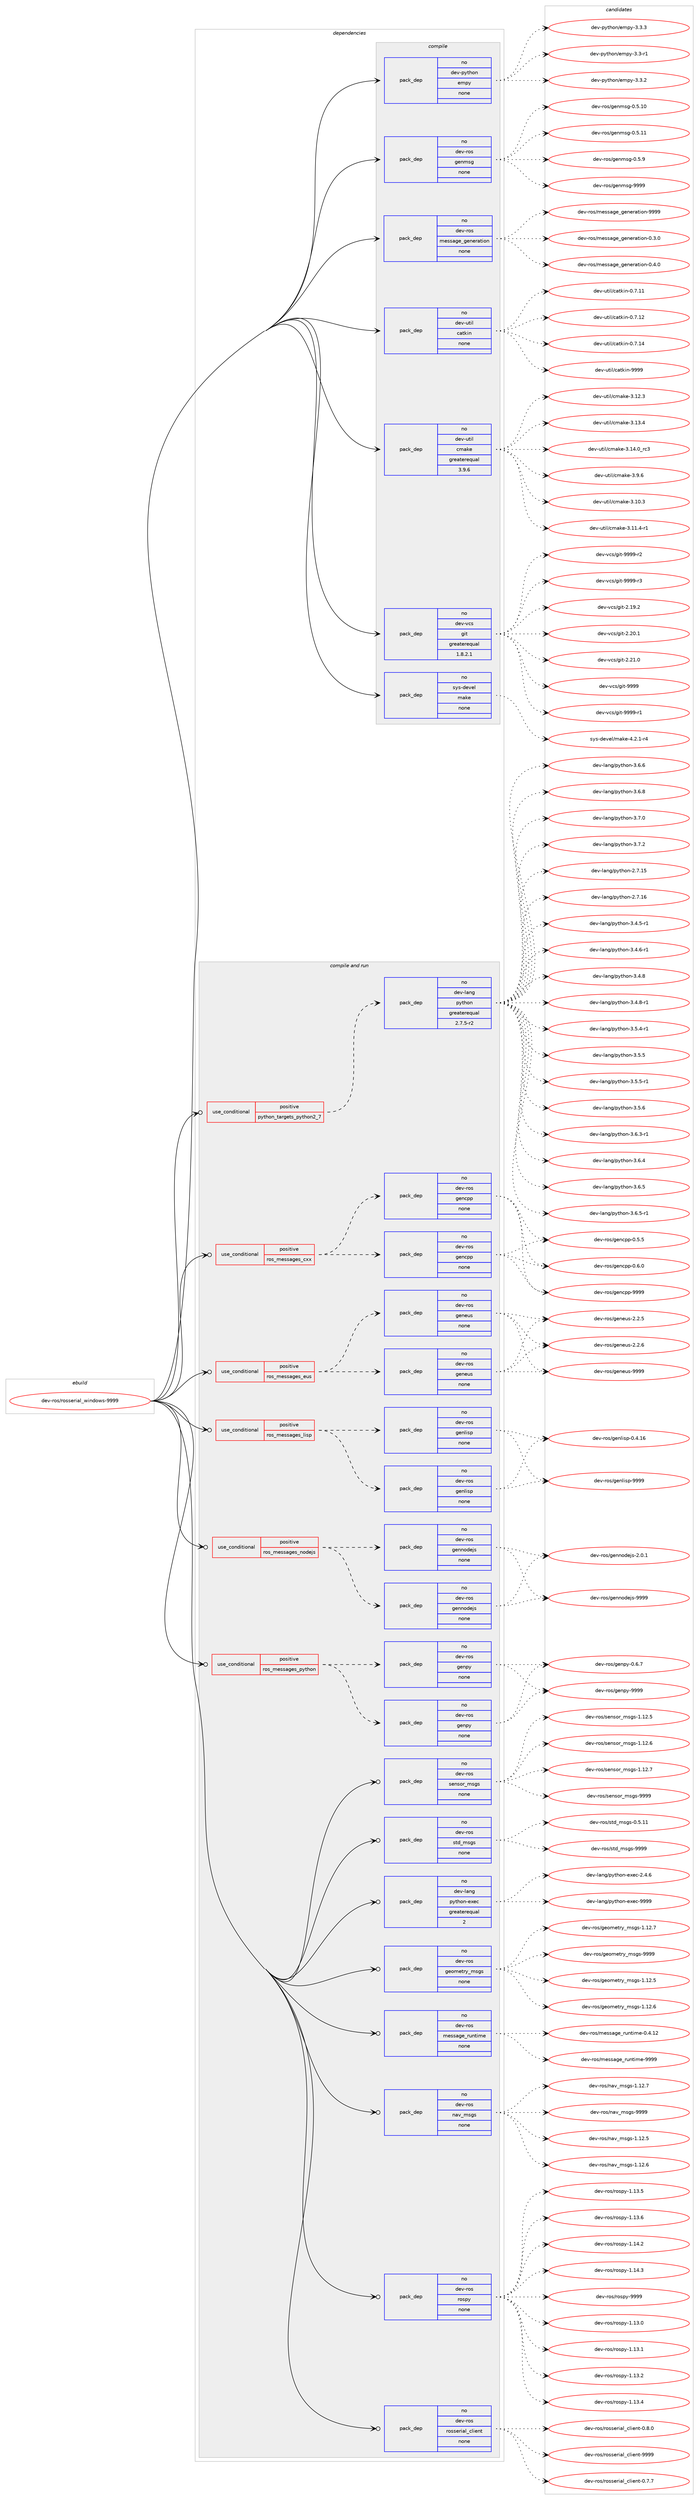 digraph prolog {

# *************
# Graph options
# *************

newrank=true;
concentrate=true;
compound=true;
graph [rankdir=LR,fontname=Helvetica,fontsize=10,ranksep=1.5];#, ranksep=2.5, nodesep=0.2];
edge  [arrowhead=vee];
node  [fontname=Helvetica,fontsize=10];

# **********
# The ebuild
# **********

subgraph cluster_leftcol {
color=gray;
rank=same;
label=<<i>ebuild</i>>;
id [label="dev-ros/rosserial_windows-9999", color=red, width=4, href="../dev-ros/rosserial_windows-9999.svg"];
}

# ****************
# The dependencies
# ****************

subgraph cluster_midcol {
color=gray;
label=<<i>dependencies</i>>;
subgraph cluster_compile {
fillcolor="#eeeeee";
style=filled;
label=<<i>compile</i>>;
subgraph pack1054244 {
dependency1467979 [label=<<TABLE BORDER="0" CELLBORDER="1" CELLSPACING="0" CELLPADDING="4" WIDTH="220"><TR><TD ROWSPAN="6" CELLPADDING="30">pack_dep</TD></TR><TR><TD WIDTH="110">no</TD></TR><TR><TD>dev-python</TD></TR><TR><TD>empy</TD></TR><TR><TD>none</TD></TR><TR><TD></TD></TR></TABLE>>, shape=none, color=blue];
}
id:e -> dependency1467979:w [weight=20,style="solid",arrowhead="vee"];
subgraph pack1054245 {
dependency1467980 [label=<<TABLE BORDER="0" CELLBORDER="1" CELLSPACING="0" CELLPADDING="4" WIDTH="220"><TR><TD ROWSPAN="6" CELLPADDING="30">pack_dep</TD></TR><TR><TD WIDTH="110">no</TD></TR><TR><TD>dev-ros</TD></TR><TR><TD>genmsg</TD></TR><TR><TD>none</TD></TR><TR><TD></TD></TR></TABLE>>, shape=none, color=blue];
}
id:e -> dependency1467980:w [weight=20,style="solid",arrowhead="vee"];
subgraph pack1054246 {
dependency1467981 [label=<<TABLE BORDER="0" CELLBORDER="1" CELLSPACING="0" CELLPADDING="4" WIDTH="220"><TR><TD ROWSPAN="6" CELLPADDING="30">pack_dep</TD></TR><TR><TD WIDTH="110">no</TD></TR><TR><TD>dev-ros</TD></TR><TR><TD>message_generation</TD></TR><TR><TD>none</TD></TR><TR><TD></TD></TR></TABLE>>, shape=none, color=blue];
}
id:e -> dependency1467981:w [weight=20,style="solid",arrowhead="vee"];
subgraph pack1054247 {
dependency1467982 [label=<<TABLE BORDER="0" CELLBORDER="1" CELLSPACING="0" CELLPADDING="4" WIDTH="220"><TR><TD ROWSPAN="6" CELLPADDING="30">pack_dep</TD></TR><TR><TD WIDTH="110">no</TD></TR><TR><TD>dev-util</TD></TR><TR><TD>catkin</TD></TR><TR><TD>none</TD></TR><TR><TD></TD></TR></TABLE>>, shape=none, color=blue];
}
id:e -> dependency1467982:w [weight=20,style="solid",arrowhead="vee"];
subgraph pack1054248 {
dependency1467983 [label=<<TABLE BORDER="0" CELLBORDER="1" CELLSPACING="0" CELLPADDING="4" WIDTH="220"><TR><TD ROWSPAN="6" CELLPADDING="30">pack_dep</TD></TR><TR><TD WIDTH="110">no</TD></TR><TR><TD>dev-util</TD></TR><TR><TD>cmake</TD></TR><TR><TD>greaterequal</TD></TR><TR><TD>3.9.6</TD></TR></TABLE>>, shape=none, color=blue];
}
id:e -> dependency1467983:w [weight=20,style="solid",arrowhead="vee"];
subgraph pack1054249 {
dependency1467984 [label=<<TABLE BORDER="0" CELLBORDER="1" CELLSPACING="0" CELLPADDING="4" WIDTH="220"><TR><TD ROWSPAN="6" CELLPADDING="30">pack_dep</TD></TR><TR><TD WIDTH="110">no</TD></TR><TR><TD>dev-vcs</TD></TR><TR><TD>git</TD></TR><TR><TD>greaterequal</TD></TR><TR><TD>1.8.2.1</TD></TR></TABLE>>, shape=none, color=blue];
}
id:e -> dependency1467984:w [weight=20,style="solid",arrowhead="vee"];
subgraph pack1054250 {
dependency1467985 [label=<<TABLE BORDER="0" CELLBORDER="1" CELLSPACING="0" CELLPADDING="4" WIDTH="220"><TR><TD ROWSPAN="6" CELLPADDING="30">pack_dep</TD></TR><TR><TD WIDTH="110">no</TD></TR><TR><TD>sys-devel</TD></TR><TR><TD>make</TD></TR><TR><TD>none</TD></TR><TR><TD></TD></TR></TABLE>>, shape=none, color=blue];
}
id:e -> dependency1467985:w [weight=20,style="solid",arrowhead="vee"];
}
subgraph cluster_compileandrun {
fillcolor="#eeeeee";
style=filled;
label=<<i>compile and run</i>>;
subgraph cond390345 {
dependency1467986 [label=<<TABLE BORDER="0" CELLBORDER="1" CELLSPACING="0" CELLPADDING="4"><TR><TD ROWSPAN="3" CELLPADDING="10">use_conditional</TD></TR><TR><TD>positive</TD></TR><TR><TD>python_targets_python2_7</TD></TR></TABLE>>, shape=none, color=red];
subgraph pack1054251 {
dependency1467987 [label=<<TABLE BORDER="0" CELLBORDER="1" CELLSPACING="0" CELLPADDING="4" WIDTH="220"><TR><TD ROWSPAN="6" CELLPADDING="30">pack_dep</TD></TR><TR><TD WIDTH="110">no</TD></TR><TR><TD>dev-lang</TD></TR><TR><TD>python</TD></TR><TR><TD>greaterequal</TD></TR><TR><TD>2.7.5-r2</TD></TR></TABLE>>, shape=none, color=blue];
}
dependency1467986:e -> dependency1467987:w [weight=20,style="dashed",arrowhead="vee"];
}
id:e -> dependency1467986:w [weight=20,style="solid",arrowhead="odotvee"];
subgraph cond390346 {
dependency1467988 [label=<<TABLE BORDER="0" CELLBORDER="1" CELLSPACING="0" CELLPADDING="4"><TR><TD ROWSPAN="3" CELLPADDING="10">use_conditional</TD></TR><TR><TD>positive</TD></TR><TR><TD>ros_messages_cxx</TD></TR></TABLE>>, shape=none, color=red];
subgraph pack1054252 {
dependency1467989 [label=<<TABLE BORDER="0" CELLBORDER="1" CELLSPACING="0" CELLPADDING="4" WIDTH="220"><TR><TD ROWSPAN="6" CELLPADDING="30">pack_dep</TD></TR><TR><TD WIDTH="110">no</TD></TR><TR><TD>dev-ros</TD></TR><TR><TD>gencpp</TD></TR><TR><TD>none</TD></TR><TR><TD></TD></TR></TABLE>>, shape=none, color=blue];
}
dependency1467988:e -> dependency1467989:w [weight=20,style="dashed",arrowhead="vee"];
subgraph pack1054253 {
dependency1467990 [label=<<TABLE BORDER="0" CELLBORDER="1" CELLSPACING="0" CELLPADDING="4" WIDTH="220"><TR><TD ROWSPAN="6" CELLPADDING="30">pack_dep</TD></TR><TR><TD WIDTH="110">no</TD></TR><TR><TD>dev-ros</TD></TR><TR><TD>gencpp</TD></TR><TR><TD>none</TD></TR><TR><TD></TD></TR></TABLE>>, shape=none, color=blue];
}
dependency1467988:e -> dependency1467990:w [weight=20,style="dashed",arrowhead="vee"];
}
id:e -> dependency1467988:w [weight=20,style="solid",arrowhead="odotvee"];
subgraph cond390347 {
dependency1467991 [label=<<TABLE BORDER="0" CELLBORDER="1" CELLSPACING="0" CELLPADDING="4"><TR><TD ROWSPAN="3" CELLPADDING="10">use_conditional</TD></TR><TR><TD>positive</TD></TR><TR><TD>ros_messages_eus</TD></TR></TABLE>>, shape=none, color=red];
subgraph pack1054254 {
dependency1467992 [label=<<TABLE BORDER="0" CELLBORDER="1" CELLSPACING="0" CELLPADDING="4" WIDTH="220"><TR><TD ROWSPAN="6" CELLPADDING="30">pack_dep</TD></TR><TR><TD WIDTH="110">no</TD></TR><TR><TD>dev-ros</TD></TR><TR><TD>geneus</TD></TR><TR><TD>none</TD></TR><TR><TD></TD></TR></TABLE>>, shape=none, color=blue];
}
dependency1467991:e -> dependency1467992:w [weight=20,style="dashed",arrowhead="vee"];
subgraph pack1054255 {
dependency1467993 [label=<<TABLE BORDER="0" CELLBORDER="1" CELLSPACING="0" CELLPADDING="4" WIDTH="220"><TR><TD ROWSPAN="6" CELLPADDING="30">pack_dep</TD></TR><TR><TD WIDTH="110">no</TD></TR><TR><TD>dev-ros</TD></TR><TR><TD>geneus</TD></TR><TR><TD>none</TD></TR><TR><TD></TD></TR></TABLE>>, shape=none, color=blue];
}
dependency1467991:e -> dependency1467993:w [weight=20,style="dashed",arrowhead="vee"];
}
id:e -> dependency1467991:w [weight=20,style="solid",arrowhead="odotvee"];
subgraph cond390348 {
dependency1467994 [label=<<TABLE BORDER="0" CELLBORDER="1" CELLSPACING="0" CELLPADDING="4"><TR><TD ROWSPAN="3" CELLPADDING="10">use_conditional</TD></TR><TR><TD>positive</TD></TR><TR><TD>ros_messages_lisp</TD></TR></TABLE>>, shape=none, color=red];
subgraph pack1054256 {
dependency1467995 [label=<<TABLE BORDER="0" CELLBORDER="1" CELLSPACING="0" CELLPADDING="4" WIDTH="220"><TR><TD ROWSPAN="6" CELLPADDING="30">pack_dep</TD></TR><TR><TD WIDTH="110">no</TD></TR><TR><TD>dev-ros</TD></TR><TR><TD>genlisp</TD></TR><TR><TD>none</TD></TR><TR><TD></TD></TR></TABLE>>, shape=none, color=blue];
}
dependency1467994:e -> dependency1467995:w [weight=20,style="dashed",arrowhead="vee"];
subgraph pack1054257 {
dependency1467996 [label=<<TABLE BORDER="0" CELLBORDER="1" CELLSPACING="0" CELLPADDING="4" WIDTH="220"><TR><TD ROWSPAN="6" CELLPADDING="30">pack_dep</TD></TR><TR><TD WIDTH="110">no</TD></TR><TR><TD>dev-ros</TD></TR><TR><TD>genlisp</TD></TR><TR><TD>none</TD></TR><TR><TD></TD></TR></TABLE>>, shape=none, color=blue];
}
dependency1467994:e -> dependency1467996:w [weight=20,style="dashed",arrowhead="vee"];
}
id:e -> dependency1467994:w [weight=20,style="solid",arrowhead="odotvee"];
subgraph cond390349 {
dependency1467997 [label=<<TABLE BORDER="0" CELLBORDER="1" CELLSPACING="0" CELLPADDING="4"><TR><TD ROWSPAN="3" CELLPADDING="10">use_conditional</TD></TR><TR><TD>positive</TD></TR><TR><TD>ros_messages_nodejs</TD></TR></TABLE>>, shape=none, color=red];
subgraph pack1054258 {
dependency1467998 [label=<<TABLE BORDER="0" CELLBORDER="1" CELLSPACING="0" CELLPADDING="4" WIDTH="220"><TR><TD ROWSPAN="6" CELLPADDING="30">pack_dep</TD></TR><TR><TD WIDTH="110">no</TD></TR><TR><TD>dev-ros</TD></TR><TR><TD>gennodejs</TD></TR><TR><TD>none</TD></TR><TR><TD></TD></TR></TABLE>>, shape=none, color=blue];
}
dependency1467997:e -> dependency1467998:w [weight=20,style="dashed",arrowhead="vee"];
subgraph pack1054259 {
dependency1467999 [label=<<TABLE BORDER="0" CELLBORDER="1" CELLSPACING="0" CELLPADDING="4" WIDTH="220"><TR><TD ROWSPAN="6" CELLPADDING="30">pack_dep</TD></TR><TR><TD WIDTH="110">no</TD></TR><TR><TD>dev-ros</TD></TR><TR><TD>gennodejs</TD></TR><TR><TD>none</TD></TR><TR><TD></TD></TR></TABLE>>, shape=none, color=blue];
}
dependency1467997:e -> dependency1467999:w [weight=20,style="dashed",arrowhead="vee"];
}
id:e -> dependency1467997:w [weight=20,style="solid",arrowhead="odotvee"];
subgraph cond390350 {
dependency1468000 [label=<<TABLE BORDER="0" CELLBORDER="1" CELLSPACING="0" CELLPADDING="4"><TR><TD ROWSPAN="3" CELLPADDING="10">use_conditional</TD></TR><TR><TD>positive</TD></TR><TR><TD>ros_messages_python</TD></TR></TABLE>>, shape=none, color=red];
subgraph pack1054260 {
dependency1468001 [label=<<TABLE BORDER="0" CELLBORDER="1" CELLSPACING="0" CELLPADDING="4" WIDTH="220"><TR><TD ROWSPAN="6" CELLPADDING="30">pack_dep</TD></TR><TR><TD WIDTH="110">no</TD></TR><TR><TD>dev-ros</TD></TR><TR><TD>genpy</TD></TR><TR><TD>none</TD></TR><TR><TD></TD></TR></TABLE>>, shape=none, color=blue];
}
dependency1468000:e -> dependency1468001:w [weight=20,style="dashed",arrowhead="vee"];
subgraph pack1054261 {
dependency1468002 [label=<<TABLE BORDER="0" CELLBORDER="1" CELLSPACING="0" CELLPADDING="4" WIDTH="220"><TR><TD ROWSPAN="6" CELLPADDING="30">pack_dep</TD></TR><TR><TD WIDTH="110">no</TD></TR><TR><TD>dev-ros</TD></TR><TR><TD>genpy</TD></TR><TR><TD>none</TD></TR><TR><TD></TD></TR></TABLE>>, shape=none, color=blue];
}
dependency1468000:e -> dependency1468002:w [weight=20,style="dashed",arrowhead="vee"];
}
id:e -> dependency1468000:w [weight=20,style="solid",arrowhead="odotvee"];
subgraph pack1054262 {
dependency1468003 [label=<<TABLE BORDER="0" CELLBORDER="1" CELLSPACING="0" CELLPADDING="4" WIDTH="220"><TR><TD ROWSPAN="6" CELLPADDING="30">pack_dep</TD></TR><TR><TD WIDTH="110">no</TD></TR><TR><TD>dev-lang</TD></TR><TR><TD>python-exec</TD></TR><TR><TD>greaterequal</TD></TR><TR><TD>2</TD></TR></TABLE>>, shape=none, color=blue];
}
id:e -> dependency1468003:w [weight=20,style="solid",arrowhead="odotvee"];
subgraph pack1054263 {
dependency1468004 [label=<<TABLE BORDER="0" CELLBORDER="1" CELLSPACING="0" CELLPADDING="4" WIDTH="220"><TR><TD ROWSPAN="6" CELLPADDING="30">pack_dep</TD></TR><TR><TD WIDTH="110">no</TD></TR><TR><TD>dev-ros</TD></TR><TR><TD>geometry_msgs</TD></TR><TR><TD>none</TD></TR><TR><TD></TD></TR></TABLE>>, shape=none, color=blue];
}
id:e -> dependency1468004:w [weight=20,style="solid",arrowhead="odotvee"];
subgraph pack1054264 {
dependency1468005 [label=<<TABLE BORDER="0" CELLBORDER="1" CELLSPACING="0" CELLPADDING="4" WIDTH="220"><TR><TD ROWSPAN="6" CELLPADDING="30">pack_dep</TD></TR><TR><TD WIDTH="110">no</TD></TR><TR><TD>dev-ros</TD></TR><TR><TD>message_runtime</TD></TR><TR><TD>none</TD></TR><TR><TD></TD></TR></TABLE>>, shape=none, color=blue];
}
id:e -> dependency1468005:w [weight=20,style="solid",arrowhead="odotvee"];
subgraph pack1054265 {
dependency1468006 [label=<<TABLE BORDER="0" CELLBORDER="1" CELLSPACING="0" CELLPADDING="4" WIDTH="220"><TR><TD ROWSPAN="6" CELLPADDING="30">pack_dep</TD></TR><TR><TD WIDTH="110">no</TD></TR><TR><TD>dev-ros</TD></TR><TR><TD>nav_msgs</TD></TR><TR><TD>none</TD></TR><TR><TD></TD></TR></TABLE>>, shape=none, color=blue];
}
id:e -> dependency1468006:w [weight=20,style="solid",arrowhead="odotvee"];
subgraph pack1054266 {
dependency1468007 [label=<<TABLE BORDER="0" CELLBORDER="1" CELLSPACING="0" CELLPADDING="4" WIDTH="220"><TR><TD ROWSPAN="6" CELLPADDING="30">pack_dep</TD></TR><TR><TD WIDTH="110">no</TD></TR><TR><TD>dev-ros</TD></TR><TR><TD>rospy</TD></TR><TR><TD>none</TD></TR><TR><TD></TD></TR></TABLE>>, shape=none, color=blue];
}
id:e -> dependency1468007:w [weight=20,style="solid",arrowhead="odotvee"];
subgraph pack1054267 {
dependency1468008 [label=<<TABLE BORDER="0" CELLBORDER="1" CELLSPACING="0" CELLPADDING="4" WIDTH="220"><TR><TD ROWSPAN="6" CELLPADDING="30">pack_dep</TD></TR><TR><TD WIDTH="110">no</TD></TR><TR><TD>dev-ros</TD></TR><TR><TD>rosserial_client</TD></TR><TR><TD>none</TD></TR><TR><TD></TD></TR></TABLE>>, shape=none, color=blue];
}
id:e -> dependency1468008:w [weight=20,style="solid",arrowhead="odotvee"];
subgraph pack1054268 {
dependency1468009 [label=<<TABLE BORDER="0" CELLBORDER="1" CELLSPACING="0" CELLPADDING="4" WIDTH="220"><TR><TD ROWSPAN="6" CELLPADDING="30">pack_dep</TD></TR><TR><TD WIDTH="110">no</TD></TR><TR><TD>dev-ros</TD></TR><TR><TD>sensor_msgs</TD></TR><TR><TD>none</TD></TR><TR><TD></TD></TR></TABLE>>, shape=none, color=blue];
}
id:e -> dependency1468009:w [weight=20,style="solid",arrowhead="odotvee"];
subgraph pack1054269 {
dependency1468010 [label=<<TABLE BORDER="0" CELLBORDER="1" CELLSPACING="0" CELLPADDING="4" WIDTH="220"><TR><TD ROWSPAN="6" CELLPADDING="30">pack_dep</TD></TR><TR><TD WIDTH="110">no</TD></TR><TR><TD>dev-ros</TD></TR><TR><TD>std_msgs</TD></TR><TR><TD>none</TD></TR><TR><TD></TD></TR></TABLE>>, shape=none, color=blue];
}
id:e -> dependency1468010:w [weight=20,style="solid",arrowhead="odotvee"];
}
subgraph cluster_run {
fillcolor="#eeeeee";
style=filled;
label=<<i>run</i>>;
}
}

# **************
# The candidates
# **************

subgraph cluster_choices {
rank=same;
color=gray;
label=<<i>candidates</i>>;

subgraph choice1054244 {
color=black;
nodesep=1;
choice1001011184511212111610411111047101109112121455146514511449 [label="dev-python/empy-3.3-r1", color=red, width=4,href="../dev-python/empy-3.3-r1.svg"];
choice1001011184511212111610411111047101109112121455146514650 [label="dev-python/empy-3.3.2", color=red, width=4,href="../dev-python/empy-3.3.2.svg"];
choice1001011184511212111610411111047101109112121455146514651 [label="dev-python/empy-3.3.3", color=red, width=4,href="../dev-python/empy-3.3.3.svg"];
dependency1467979:e -> choice1001011184511212111610411111047101109112121455146514511449:w [style=dotted,weight="100"];
dependency1467979:e -> choice1001011184511212111610411111047101109112121455146514650:w [style=dotted,weight="100"];
dependency1467979:e -> choice1001011184511212111610411111047101109112121455146514651:w [style=dotted,weight="100"];
}
subgraph choice1054245 {
color=black;
nodesep=1;
choice100101118451141111154710310111010911510345484653464948 [label="dev-ros/genmsg-0.5.10", color=red, width=4,href="../dev-ros/genmsg-0.5.10.svg"];
choice100101118451141111154710310111010911510345484653464949 [label="dev-ros/genmsg-0.5.11", color=red, width=4,href="../dev-ros/genmsg-0.5.11.svg"];
choice1001011184511411111547103101110109115103454846534657 [label="dev-ros/genmsg-0.5.9", color=red, width=4,href="../dev-ros/genmsg-0.5.9.svg"];
choice10010111845114111115471031011101091151034557575757 [label="dev-ros/genmsg-9999", color=red, width=4,href="../dev-ros/genmsg-9999.svg"];
dependency1467980:e -> choice100101118451141111154710310111010911510345484653464948:w [style=dotted,weight="100"];
dependency1467980:e -> choice100101118451141111154710310111010911510345484653464949:w [style=dotted,weight="100"];
dependency1467980:e -> choice1001011184511411111547103101110109115103454846534657:w [style=dotted,weight="100"];
dependency1467980:e -> choice10010111845114111115471031011101091151034557575757:w [style=dotted,weight="100"];
}
subgraph choice1054246 {
color=black;
nodesep=1;
choice1001011184511411111547109101115115971031019510310111010111497116105111110454846514648 [label="dev-ros/message_generation-0.3.0", color=red, width=4,href="../dev-ros/message_generation-0.3.0.svg"];
choice1001011184511411111547109101115115971031019510310111010111497116105111110454846524648 [label="dev-ros/message_generation-0.4.0", color=red, width=4,href="../dev-ros/message_generation-0.4.0.svg"];
choice10010111845114111115471091011151159710310195103101110101114971161051111104557575757 [label="dev-ros/message_generation-9999", color=red, width=4,href="../dev-ros/message_generation-9999.svg"];
dependency1467981:e -> choice1001011184511411111547109101115115971031019510310111010111497116105111110454846514648:w [style=dotted,weight="100"];
dependency1467981:e -> choice1001011184511411111547109101115115971031019510310111010111497116105111110454846524648:w [style=dotted,weight="100"];
dependency1467981:e -> choice10010111845114111115471091011151159710310195103101110101114971161051111104557575757:w [style=dotted,weight="100"];
}
subgraph choice1054247 {
color=black;
nodesep=1;
choice1001011184511711610510847999711610710511045484655464949 [label="dev-util/catkin-0.7.11", color=red, width=4,href="../dev-util/catkin-0.7.11.svg"];
choice1001011184511711610510847999711610710511045484655464950 [label="dev-util/catkin-0.7.12", color=red, width=4,href="../dev-util/catkin-0.7.12.svg"];
choice1001011184511711610510847999711610710511045484655464952 [label="dev-util/catkin-0.7.14", color=red, width=4,href="../dev-util/catkin-0.7.14.svg"];
choice100101118451171161051084799971161071051104557575757 [label="dev-util/catkin-9999", color=red, width=4,href="../dev-util/catkin-9999.svg"];
dependency1467982:e -> choice1001011184511711610510847999711610710511045484655464949:w [style=dotted,weight="100"];
dependency1467982:e -> choice1001011184511711610510847999711610710511045484655464950:w [style=dotted,weight="100"];
dependency1467982:e -> choice1001011184511711610510847999711610710511045484655464952:w [style=dotted,weight="100"];
dependency1467982:e -> choice100101118451171161051084799971161071051104557575757:w [style=dotted,weight="100"];
}
subgraph choice1054248 {
color=black;
nodesep=1;
choice1001011184511711610510847991099710710145514649484651 [label="dev-util/cmake-3.10.3", color=red, width=4,href="../dev-util/cmake-3.10.3.svg"];
choice10010111845117116105108479910997107101455146494946524511449 [label="dev-util/cmake-3.11.4-r1", color=red, width=4,href="../dev-util/cmake-3.11.4-r1.svg"];
choice1001011184511711610510847991099710710145514649504651 [label="dev-util/cmake-3.12.3", color=red, width=4,href="../dev-util/cmake-3.12.3.svg"];
choice1001011184511711610510847991099710710145514649514652 [label="dev-util/cmake-3.13.4", color=red, width=4,href="../dev-util/cmake-3.13.4.svg"];
choice1001011184511711610510847991099710710145514649524648951149951 [label="dev-util/cmake-3.14.0_rc3", color=red, width=4,href="../dev-util/cmake-3.14.0_rc3.svg"];
choice10010111845117116105108479910997107101455146574654 [label="dev-util/cmake-3.9.6", color=red, width=4,href="../dev-util/cmake-3.9.6.svg"];
dependency1467983:e -> choice1001011184511711610510847991099710710145514649484651:w [style=dotted,weight="100"];
dependency1467983:e -> choice10010111845117116105108479910997107101455146494946524511449:w [style=dotted,weight="100"];
dependency1467983:e -> choice1001011184511711610510847991099710710145514649504651:w [style=dotted,weight="100"];
dependency1467983:e -> choice1001011184511711610510847991099710710145514649514652:w [style=dotted,weight="100"];
dependency1467983:e -> choice1001011184511711610510847991099710710145514649524648951149951:w [style=dotted,weight="100"];
dependency1467983:e -> choice10010111845117116105108479910997107101455146574654:w [style=dotted,weight="100"];
}
subgraph choice1054249 {
color=black;
nodesep=1;
choice10010111845118991154710310511645504649574650 [label="dev-vcs/git-2.19.2", color=red, width=4,href="../dev-vcs/git-2.19.2.svg"];
choice10010111845118991154710310511645504650484649 [label="dev-vcs/git-2.20.1", color=red, width=4,href="../dev-vcs/git-2.20.1.svg"];
choice10010111845118991154710310511645504650494648 [label="dev-vcs/git-2.21.0", color=red, width=4,href="../dev-vcs/git-2.21.0.svg"];
choice1001011184511899115471031051164557575757 [label="dev-vcs/git-9999", color=red, width=4,href="../dev-vcs/git-9999.svg"];
choice10010111845118991154710310511645575757574511449 [label="dev-vcs/git-9999-r1", color=red, width=4,href="../dev-vcs/git-9999-r1.svg"];
choice10010111845118991154710310511645575757574511450 [label="dev-vcs/git-9999-r2", color=red, width=4,href="../dev-vcs/git-9999-r2.svg"];
choice10010111845118991154710310511645575757574511451 [label="dev-vcs/git-9999-r3", color=red, width=4,href="../dev-vcs/git-9999-r3.svg"];
dependency1467984:e -> choice10010111845118991154710310511645504649574650:w [style=dotted,weight="100"];
dependency1467984:e -> choice10010111845118991154710310511645504650484649:w [style=dotted,weight="100"];
dependency1467984:e -> choice10010111845118991154710310511645504650494648:w [style=dotted,weight="100"];
dependency1467984:e -> choice1001011184511899115471031051164557575757:w [style=dotted,weight="100"];
dependency1467984:e -> choice10010111845118991154710310511645575757574511449:w [style=dotted,weight="100"];
dependency1467984:e -> choice10010111845118991154710310511645575757574511450:w [style=dotted,weight="100"];
dependency1467984:e -> choice10010111845118991154710310511645575757574511451:w [style=dotted,weight="100"];
}
subgraph choice1054250 {
color=black;
nodesep=1;
choice1151211154510010111810110847109971071014552465046494511452 [label="sys-devel/make-4.2.1-r4", color=red, width=4,href="../sys-devel/make-4.2.1-r4.svg"];
dependency1467985:e -> choice1151211154510010111810110847109971071014552465046494511452:w [style=dotted,weight="100"];
}
subgraph choice1054251 {
color=black;
nodesep=1;
choice10010111845108971101034711212111610411111045504655464953 [label="dev-lang/python-2.7.15", color=red, width=4,href="../dev-lang/python-2.7.15.svg"];
choice10010111845108971101034711212111610411111045504655464954 [label="dev-lang/python-2.7.16", color=red, width=4,href="../dev-lang/python-2.7.16.svg"];
choice1001011184510897110103471121211161041111104551465246534511449 [label="dev-lang/python-3.4.5-r1", color=red, width=4,href="../dev-lang/python-3.4.5-r1.svg"];
choice1001011184510897110103471121211161041111104551465246544511449 [label="dev-lang/python-3.4.6-r1", color=red, width=4,href="../dev-lang/python-3.4.6-r1.svg"];
choice100101118451089711010347112121116104111110455146524656 [label="dev-lang/python-3.4.8", color=red, width=4,href="../dev-lang/python-3.4.8.svg"];
choice1001011184510897110103471121211161041111104551465246564511449 [label="dev-lang/python-3.4.8-r1", color=red, width=4,href="../dev-lang/python-3.4.8-r1.svg"];
choice1001011184510897110103471121211161041111104551465346524511449 [label="dev-lang/python-3.5.4-r1", color=red, width=4,href="../dev-lang/python-3.5.4-r1.svg"];
choice100101118451089711010347112121116104111110455146534653 [label="dev-lang/python-3.5.5", color=red, width=4,href="../dev-lang/python-3.5.5.svg"];
choice1001011184510897110103471121211161041111104551465346534511449 [label="dev-lang/python-3.5.5-r1", color=red, width=4,href="../dev-lang/python-3.5.5-r1.svg"];
choice100101118451089711010347112121116104111110455146534654 [label="dev-lang/python-3.5.6", color=red, width=4,href="../dev-lang/python-3.5.6.svg"];
choice1001011184510897110103471121211161041111104551465446514511449 [label="dev-lang/python-3.6.3-r1", color=red, width=4,href="../dev-lang/python-3.6.3-r1.svg"];
choice100101118451089711010347112121116104111110455146544652 [label="dev-lang/python-3.6.4", color=red, width=4,href="../dev-lang/python-3.6.4.svg"];
choice100101118451089711010347112121116104111110455146544653 [label="dev-lang/python-3.6.5", color=red, width=4,href="../dev-lang/python-3.6.5.svg"];
choice1001011184510897110103471121211161041111104551465446534511449 [label="dev-lang/python-3.6.5-r1", color=red, width=4,href="../dev-lang/python-3.6.5-r1.svg"];
choice100101118451089711010347112121116104111110455146544654 [label="dev-lang/python-3.6.6", color=red, width=4,href="../dev-lang/python-3.6.6.svg"];
choice100101118451089711010347112121116104111110455146544656 [label="dev-lang/python-3.6.8", color=red, width=4,href="../dev-lang/python-3.6.8.svg"];
choice100101118451089711010347112121116104111110455146554648 [label="dev-lang/python-3.7.0", color=red, width=4,href="../dev-lang/python-3.7.0.svg"];
choice100101118451089711010347112121116104111110455146554650 [label="dev-lang/python-3.7.2", color=red, width=4,href="../dev-lang/python-3.7.2.svg"];
dependency1467987:e -> choice10010111845108971101034711212111610411111045504655464953:w [style=dotted,weight="100"];
dependency1467987:e -> choice10010111845108971101034711212111610411111045504655464954:w [style=dotted,weight="100"];
dependency1467987:e -> choice1001011184510897110103471121211161041111104551465246534511449:w [style=dotted,weight="100"];
dependency1467987:e -> choice1001011184510897110103471121211161041111104551465246544511449:w [style=dotted,weight="100"];
dependency1467987:e -> choice100101118451089711010347112121116104111110455146524656:w [style=dotted,weight="100"];
dependency1467987:e -> choice1001011184510897110103471121211161041111104551465246564511449:w [style=dotted,weight="100"];
dependency1467987:e -> choice1001011184510897110103471121211161041111104551465346524511449:w [style=dotted,weight="100"];
dependency1467987:e -> choice100101118451089711010347112121116104111110455146534653:w [style=dotted,weight="100"];
dependency1467987:e -> choice1001011184510897110103471121211161041111104551465346534511449:w [style=dotted,weight="100"];
dependency1467987:e -> choice100101118451089711010347112121116104111110455146534654:w [style=dotted,weight="100"];
dependency1467987:e -> choice1001011184510897110103471121211161041111104551465446514511449:w [style=dotted,weight="100"];
dependency1467987:e -> choice100101118451089711010347112121116104111110455146544652:w [style=dotted,weight="100"];
dependency1467987:e -> choice100101118451089711010347112121116104111110455146544653:w [style=dotted,weight="100"];
dependency1467987:e -> choice1001011184510897110103471121211161041111104551465446534511449:w [style=dotted,weight="100"];
dependency1467987:e -> choice100101118451089711010347112121116104111110455146544654:w [style=dotted,weight="100"];
dependency1467987:e -> choice100101118451089711010347112121116104111110455146544656:w [style=dotted,weight="100"];
dependency1467987:e -> choice100101118451089711010347112121116104111110455146554648:w [style=dotted,weight="100"];
dependency1467987:e -> choice100101118451089711010347112121116104111110455146554650:w [style=dotted,weight="100"];
}
subgraph choice1054252 {
color=black;
nodesep=1;
choice100101118451141111154710310111099112112454846534653 [label="dev-ros/gencpp-0.5.5", color=red, width=4,href="../dev-ros/gencpp-0.5.5.svg"];
choice100101118451141111154710310111099112112454846544648 [label="dev-ros/gencpp-0.6.0", color=red, width=4,href="../dev-ros/gencpp-0.6.0.svg"];
choice1001011184511411111547103101110991121124557575757 [label="dev-ros/gencpp-9999", color=red, width=4,href="../dev-ros/gencpp-9999.svg"];
dependency1467989:e -> choice100101118451141111154710310111099112112454846534653:w [style=dotted,weight="100"];
dependency1467989:e -> choice100101118451141111154710310111099112112454846544648:w [style=dotted,weight="100"];
dependency1467989:e -> choice1001011184511411111547103101110991121124557575757:w [style=dotted,weight="100"];
}
subgraph choice1054253 {
color=black;
nodesep=1;
choice100101118451141111154710310111099112112454846534653 [label="dev-ros/gencpp-0.5.5", color=red, width=4,href="../dev-ros/gencpp-0.5.5.svg"];
choice100101118451141111154710310111099112112454846544648 [label="dev-ros/gencpp-0.6.0", color=red, width=4,href="../dev-ros/gencpp-0.6.0.svg"];
choice1001011184511411111547103101110991121124557575757 [label="dev-ros/gencpp-9999", color=red, width=4,href="../dev-ros/gencpp-9999.svg"];
dependency1467990:e -> choice100101118451141111154710310111099112112454846534653:w [style=dotted,weight="100"];
dependency1467990:e -> choice100101118451141111154710310111099112112454846544648:w [style=dotted,weight="100"];
dependency1467990:e -> choice1001011184511411111547103101110991121124557575757:w [style=dotted,weight="100"];
}
subgraph choice1054254 {
color=black;
nodesep=1;
choice1001011184511411111547103101110101117115455046504653 [label="dev-ros/geneus-2.2.5", color=red, width=4,href="../dev-ros/geneus-2.2.5.svg"];
choice1001011184511411111547103101110101117115455046504654 [label="dev-ros/geneus-2.2.6", color=red, width=4,href="../dev-ros/geneus-2.2.6.svg"];
choice10010111845114111115471031011101011171154557575757 [label="dev-ros/geneus-9999", color=red, width=4,href="../dev-ros/geneus-9999.svg"];
dependency1467992:e -> choice1001011184511411111547103101110101117115455046504653:w [style=dotted,weight="100"];
dependency1467992:e -> choice1001011184511411111547103101110101117115455046504654:w [style=dotted,weight="100"];
dependency1467992:e -> choice10010111845114111115471031011101011171154557575757:w [style=dotted,weight="100"];
}
subgraph choice1054255 {
color=black;
nodesep=1;
choice1001011184511411111547103101110101117115455046504653 [label="dev-ros/geneus-2.2.5", color=red, width=4,href="../dev-ros/geneus-2.2.5.svg"];
choice1001011184511411111547103101110101117115455046504654 [label="dev-ros/geneus-2.2.6", color=red, width=4,href="../dev-ros/geneus-2.2.6.svg"];
choice10010111845114111115471031011101011171154557575757 [label="dev-ros/geneus-9999", color=red, width=4,href="../dev-ros/geneus-9999.svg"];
dependency1467993:e -> choice1001011184511411111547103101110101117115455046504653:w [style=dotted,weight="100"];
dependency1467993:e -> choice1001011184511411111547103101110101117115455046504654:w [style=dotted,weight="100"];
dependency1467993:e -> choice10010111845114111115471031011101011171154557575757:w [style=dotted,weight="100"];
}
subgraph choice1054256 {
color=black;
nodesep=1;
choice100101118451141111154710310111010810511511245484652464954 [label="dev-ros/genlisp-0.4.16", color=red, width=4,href="../dev-ros/genlisp-0.4.16.svg"];
choice10010111845114111115471031011101081051151124557575757 [label="dev-ros/genlisp-9999", color=red, width=4,href="../dev-ros/genlisp-9999.svg"];
dependency1467995:e -> choice100101118451141111154710310111010810511511245484652464954:w [style=dotted,weight="100"];
dependency1467995:e -> choice10010111845114111115471031011101081051151124557575757:w [style=dotted,weight="100"];
}
subgraph choice1054257 {
color=black;
nodesep=1;
choice100101118451141111154710310111010810511511245484652464954 [label="dev-ros/genlisp-0.4.16", color=red, width=4,href="../dev-ros/genlisp-0.4.16.svg"];
choice10010111845114111115471031011101081051151124557575757 [label="dev-ros/genlisp-9999", color=red, width=4,href="../dev-ros/genlisp-9999.svg"];
dependency1467996:e -> choice100101118451141111154710310111010810511511245484652464954:w [style=dotted,weight="100"];
dependency1467996:e -> choice10010111845114111115471031011101081051151124557575757:w [style=dotted,weight="100"];
}
subgraph choice1054258 {
color=black;
nodesep=1;
choice1001011184511411111547103101110110111100101106115455046484649 [label="dev-ros/gennodejs-2.0.1", color=red, width=4,href="../dev-ros/gennodejs-2.0.1.svg"];
choice10010111845114111115471031011101101111001011061154557575757 [label="dev-ros/gennodejs-9999", color=red, width=4,href="../dev-ros/gennodejs-9999.svg"];
dependency1467998:e -> choice1001011184511411111547103101110110111100101106115455046484649:w [style=dotted,weight="100"];
dependency1467998:e -> choice10010111845114111115471031011101101111001011061154557575757:w [style=dotted,weight="100"];
}
subgraph choice1054259 {
color=black;
nodesep=1;
choice1001011184511411111547103101110110111100101106115455046484649 [label="dev-ros/gennodejs-2.0.1", color=red, width=4,href="../dev-ros/gennodejs-2.0.1.svg"];
choice10010111845114111115471031011101101111001011061154557575757 [label="dev-ros/gennodejs-9999", color=red, width=4,href="../dev-ros/gennodejs-9999.svg"];
dependency1467999:e -> choice1001011184511411111547103101110110111100101106115455046484649:w [style=dotted,weight="100"];
dependency1467999:e -> choice10010111845114111115471031011101101111001011061154557575757:w [style=dotted,weight="100"];
}
subgraph choice1054260 {
color=black;
nodesep=1;
choice1001011184511411111547103101110112121454846544655 [label="dev-ros/genpy-0.6.7", color=red, width=4,href="../dev-ros/genpy-0.6.7.svg"];
choice10010111845114111115471031011101121214557575757 [label="dev-ros/genpy-9999", color=red, width=4,href="../dev-ros/genpy-9999.svg"];
dependency1468001:e -> choice1001011184511411111547103101110112121454846544655:w [style=dotted,weight="100"];
dependency1468001:e -> choice10010111845114111115471031011101121214557575757:w [style=dotted,weight="100"];
}
subgraph choice1054261 {
color=black;
nodesep=1;
choice1001011184511411111547103101110112121454846544655 [label="dev-ros/genpy-0.6.7", color=red, width=4,href="../dev-ros/genpy-0.6.7.svg"];
choice10010111845114111115471031011101121214557575757 [label="dev-ros/genpy-9999", color=red, width=4,href="../dev-ros/genpy-9999.svg"];
dependency1468002:e -> choice1001011184511411111547103101110112121454846544655:w [style=dotted,weight="100"];
dependency1468002:e -> choice10010111845114111115471031011101121214557575757:w [style=dotted,weight="100"];
}
subgraph choice1054262 {
color=black;
nodesep=1;
choice1001011184510897110103471121211161041111104510112010199455046524654 [label="dev-lang/python-exec-2.4.6", color=red, width=4,href="../dev-lang/python-exec-2.4.6.svg"];
choice10010111845108971101034711212111610411111045101120101994557575757 [label="dev-lang/python-exec-9999", color=red, width=4,href="../dev-lang/python-exec-9999.svg"];
dependency1468003:e -> choice1001011184510897110103471121211161041111104510112010199455046524654:w [style=dotted,weight="100"];
dependency1468003:e -> choice10010111845108971101034711212111610411111045101120101994557575757:w [style=dotted,weight="100"];
}
subgraph choice1054263 {
color=black;
nodesep=1;
choice10010111845114111115471031011111091011161141219510911510311545494649504653 [label="dev-ros/geometry_msgs-1.12.5", color=red, width=4,href="../dev-ros/geometry_msgs-1.12.5.svg"];
choice10010111845114111115471031011111091011161141219510911510311545494649504654 [label="dev-ros/geometry_msgs-1.12.6", color=red, width=4,href="../dev-ros/geometry_msgs-1.12.6.svg"];
choice10010111845114111115471031011111091011161141219510911510311545494649504655 [label="dev-ros/geometry_msgs-1.12.7", color=red, width=4,href="../dev-ros/geometry_msgs-1.12.7.svg"];
choice1001011184511411111547103101111109101116114121951091151031154557575757 [label="dev-ros/geometry_msgs-9999", color=red, width=4,href="../dev-ros/geometry_msgs-9999.svg"];
dependency1468004:e -> choice10010111845114111115471031011111091011161141219510911510311545494649504653:w [style=dotted,weight="100"];
dependency1468004:e -> choice10010111845114111115471031011111091011161141219510911510311545494649504654:w [style=dotted,weight="100"];
dependency1468004:e -> choice10010111845114111115471031011111091011161141219510911510311545494649504655:w [style=dotted,weight="100"];
dependency1468004:e -> choice1001011184511411111547103101111109101116114121951091151031154557575757:w [style=dotted,weight="100"];
}
subgraph choice1054264 {
color=black;
nodesep=1;
choice1001011184511411111547109101115115971031019511411711011610510910145484652464950 [label="dev-ros/message_runtime-0.4.12", color=red, width=4,href="../dev-ros/message_runtime-0.4.12.svg"];
choice100101118451141111154710910111511597103101951141171101161051091014557575757 [label="dev-ros/message_runtime-9999", color=red, width=4,href="../dev-ros/message_runtime-9999.svg"];
dependency1468005:e -> choice1001011184511411111547109101115115971031019511411711011610510910145484652464950:w [style=dotted,weight="100"];
dependency1468005:e -> choice100101118451141111154710910111511597103101951141171101161051091014557575757:w [style=dotted,weight="100"];
}
subgraph choice1054265 {
color=black;
nodesep=1;
choice1001011184511411111547110971189510911510311545494649504653 [label="dev-ros/nav_msgs-1.12.5", color=red, width=4,href="../dev-ros/nav_msgs-1.12.5.svg"];
choice1001011184511411111547110971189510911510311545494649504654 [label="dev-ros/nav_msgs-1.12.6", color=red, width=4,href="../dev-ros/nav_msgs-1.12.6.svg"];
choice1001011184511411111547110971189510911510311545494649504655 [label="dev-ros/nav_msgs-1.12.7", color=red, width=4,href="../dev-ros/nav_msgs-1.12.7.svg"];
choice100101118451141111154711097118951091151031154557575757 [label="dev-ros/nav_msgs-9999", color=red, width=4,href="../dev-ros/nav_msgs-9999.svg"];
dependency1468006:e -> choice1001011184511411111547110971189510911510311545494649504653:w [style=dotted,weight="100"];
dependency1468006:e -> choice1001011184511411111547110971189510911510311545494649504654:w [style=dotted,weight="100"];
dependency1468006:e -> choice1001011184511411111547110971189510911510311545494649504655:w [style=dotted,weight="100"];
dependency1468006:e -> choice100101118451141111154711097118951091151031154557575757:w [style=dotted,weight="100"];
}
subgraph choice1054266 {
color=black;
nodesep=1;
choice100101118451141111154711411111511212145494649514648 [label="dev-ros/rospy-1.13.0", color=red, width=4,href="../dev-ros/rospy-1.13.0.svg"];
choice100101118451141111154711411111511212145494649514649 [label="dev-ros/rospy-1.13.1", color=red, width=4,href="../dev-ros/rospy-1.13.1.svg"];
choice100101118451141111154711411111511212145494649514650 [label="dev-ros/rospy-1.13.2", color=red, width=4,href="../dev-ros/rospy-1.13.2.svg"];
choice100101118451141111154711411111511212145494649514652 [label="dev-ros/rospy-1.13.4", color=red, width=4,href="../dev-ros/rospy-1.13.4.svg"];
choice100101118451141111154711411111511212145494649514653 [label="dev-ros/rospy-1.13.5", color=red, width=4,href="../dev-ros/rospy-1.13.5.svg"];
choice100101118451141111154711411111511212145494649514654 [label="dev-ros/rospy-1.13.6", color=red, width=4,href="../dev-ros/rospy-1.13.6.svg"];
choice100101118451141111154711411111511212145494649524650 [label="dev-ros/rospy-1.14.2", color=red, width=4,href="../dev-ros/rospy-1.14.2.svg"];
choice100101118451141111154711411111511212145494649524651 [label="dev-ros/rospy-1.14.3", color=red, width=4,href="../dev-ros/rospy-1.14.3.svg"];
choice10010111845114111115471141111151121214557575757 [label="dev-ros/rospy-9999", color=red, width=4,href="../dev-ros/rospy-9999.svg"];
dependency1468007:e -> choice100101118451141111154711411111511212145494649514648:w [style=dotted,weight="100"];
dependency1468007:e -> choice100101118451141111154711411111511212145494649514649:w [style=dotted,weight="100"];
dependency1468007:e -> choice100101118451141111154711411111511212145494649514650:w [style=dotted,weight="100"];
dependency1468007:e -> choice100101118451141111154711411111511212145494649514652:w [style=dotted,weight="100"];
dependency1468007:e -> choice100101118451141111154711411111511212145494649514653:w [style=dotted,weight="100"];
dependency1468007:e -> choice100101118451141111154711411111511212145494649514654:w [style=dotted,weight="100"];
dependency1468007:e -> choice100101118451141111154711411111511212145494649524650:w [style=dotted,weight="100"];
dependency1468007:e -> choice100101118451141111154711411111511212145494649524651:w [style=dotted,weight="100"];
dependency1468007:e -> choice10010111845114111115471141111151121214557575757:w [style=dotted,weight="100"];
}
subgraph choice1054267 {
color=black;
nodesep=1;
choice1001011184511411111547114111115115101114105971089599108105101110116454846554655 [label="dev-ros/rosserial_client-0.7.7", color=red, width=4,href="../dev-ros/rosserial_client-0.7.7.svg"];
choice1001011184511411111547114111115115101114105971089599108105101110116454846564648 [label="dev-ros/rosserial_client-0.8.0", color=red, width=4,href="../dev-ros/rosserial_client-0.8.0.svg"];
choice10010111845114111115471141111151151011141059710895991081051011101164557575757 [label="dev-ros/rosserial_client-9999", color=red, width=4,href="../dev-ros/rosserial_client-9999.svg"];
dependency1468008:e -> choice1001011184511411111547114111115115101114105971089599108105101110116454846554655:w [style=dotted,weight="100"];
dependency1468008:e -> choice1001011184511411111547114111115115101114105971089599108105101110116454846564648:w [style=dotted,weight="100"];
dependency1468008:e -> choice10010111845114111115471141111151151011141059710895991081051011101164557575757:w [style=dotted,weight="100"];
}
subgraph choice1054268 {
color=black;
nodesep=1;
choice10010111845114111115471151011101151111149510911510311545494649504653 [label="dev-ros/sensor_msgs-1.12.5", color=red, width=4,href="../dev-ros/sensor_msgs-1.12.5.svg"];
choice10010111845114111115471151011101151111149510911510311545494649504654 [label="dev-ros/sensor_msgs-1.12.6", color=red, width=4,href="../dev-ros/sensor_msgs-1.12.6.svg"];
choice10010111845114111115471151011101151111149510911510311545494649504655 [label="dev-ros/sensor_msgs-1.12.7", color=red, width=4,href="../dev-ros/sensor_msgs-1.12.7.svg"];
choice1001011184511411111547115101110115111114951091151031154557575757 [label="dev-ros/sensor_msgs-9999", color=red, width=4,href="../dev-ros/sensor_msgs-9999.svg"];
dependency1468009:e -> choice10010111845114111115471151011101151111149510911510311545494649504653:w [style=dotted,weight="100"];
dependency1468009:e -> choice10010111845114111115471151011101151111149510911510311545494649504654:w [style=dotted,weight="100"];
dependency1468009:e -> choice10010111845114111115471151011101151111149510911510311545494649504655:w [style=dotted,weight="100"];
dependency1468009:e -> choice1001011184511411111547115101110115111114951091151031154557575757:w [style=dotted,weight="100"];
}
subgraph choice1054269 {
color=black;
nodesep=1;
choice10010111845114111115471151161009510911510311545484653464949 [label="dev-ros/std_msgs-0.5.11", color=red, width=4,href="../dev-ros/std_msgs-0.5.11.svg"];
choice1001011184511411111547115116100951091151031154557575757 [label="dev-ros/std_msgs-9999", color=red, width=4,href="../dev-ros/std_msgs-9999.svg"];
dependency1468010:e -> choice10010111845114111115471151161009510911510311545484653464949:w [style=dotted,weight="100"];
dependency1468010:e -> choice1001011184511411111547115116100951091151031154557575757:w [style=dotted,weight="100"];
}
}

}
